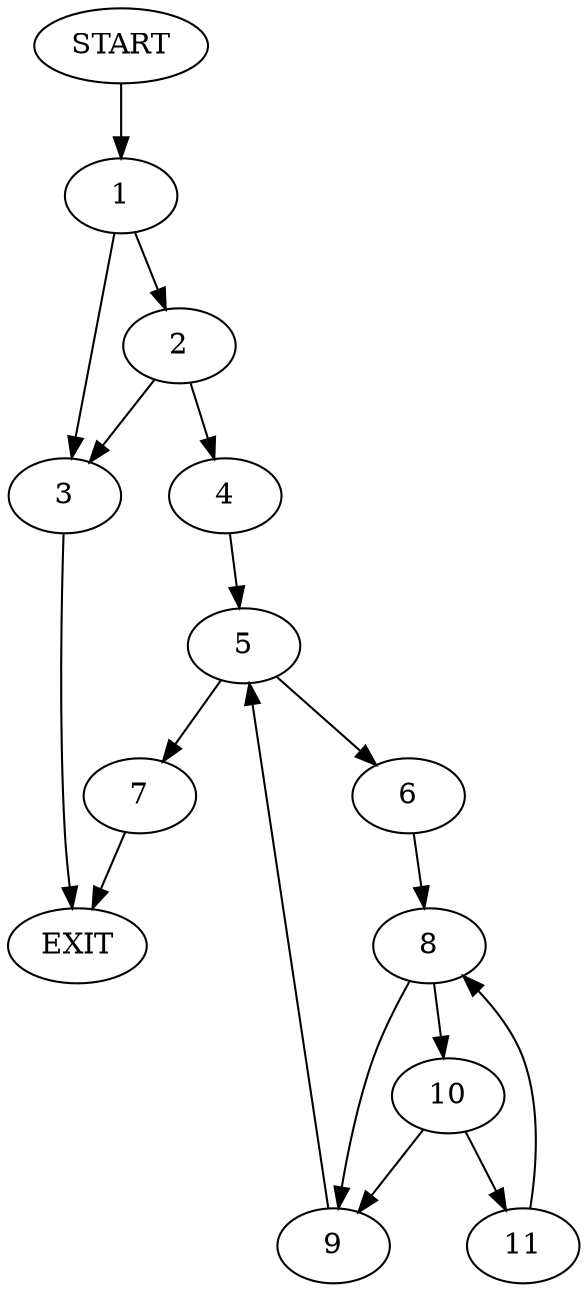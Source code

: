 digraph {
0 [label="START"]
12 [label="EXIT"]
0 -> 1
1 -> 2
1 -> 3
3 -> 12
2 -> 4
2 -> 3
4 -> 5
5 -> 6
5 -> 7
6 -> 8
7 -> 12
8 -> 9
8 -> 10
9 -> 5
10 -> 9
10 -> 11
11 -> 8
}
